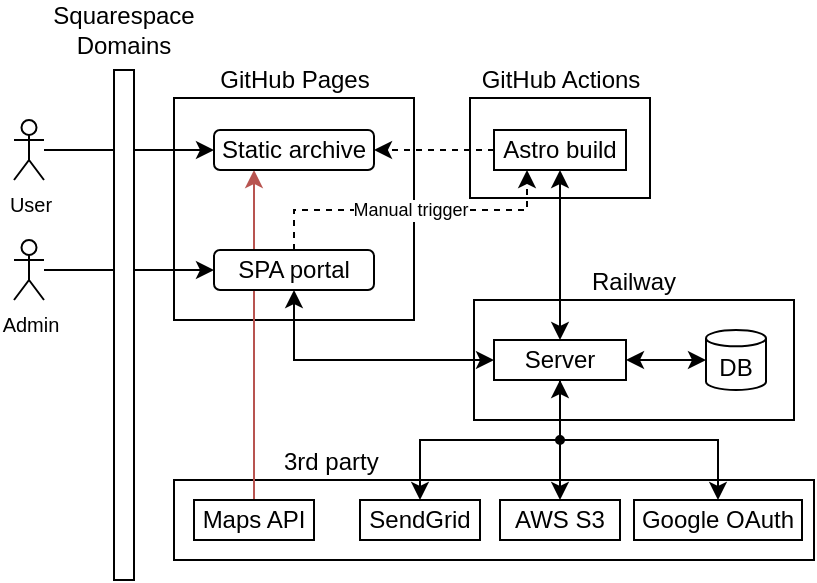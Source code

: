 <mxfile version="27.1.4">
  <diagram name="Page-1" id="-6wxAB3YJiMIXl8_KeTQ">
    <mxGraphModel dx="689" dy="368" grid="1" gridSize="10" guides="1" tooltips="1" connect="1" arrows="1" fold="1" page="1" pageScale="1" pageWidth="827" pageHeight="1169" math="0" shadow="0">
      <root>
        <mxCell id="0" />
        <mxCell id="1" parent="0" />
        <mxCell id="P57heRVRvNYTLODIQCyF-33" value="" style="rounded=0;whiteSpace=wrap;html=1;" vertex="1" parent="1">
          <mxGeometry x="328" y="79" width="90" height="50" as="geometry" />
        </mxCell>
        <mxCell id="P57heRVRvNYTLODIQCyF-26" value="" style="rounded=0;whiteSpace=wrap;html=1;" vertex="1" parent="1">
          <mxGeometry x="180" y="270" width="320" height="40" as="geometry" />
        </mxCell>
        <mxCell id="P57heRVRvNYTLODIQCyF-20" value="" style="rounded=0;whiteSpace=wrap;html=1;" vertex="1" parent="1">
          <mxGeometry x="330" y="180" width="160" height="60" as="geometry" />
        </mxCell>
        <mxCell id="P57heRVRvNYTLODIQCyF-12" value="" style="rounded=0;whiteSpace=wrap;html=1;" vertex="1" parent="1">
          <mxGeometry x="180" y="79" width="120" height="111" as="geometry" />
        </mxCell>
        <mxCell id="P57heRVRvNYTLODIQCyF-37" style="edgeStyle=orthogonalEdgeStyle;rounded=0;orthogonalLoop=1;jettySize=auto;html=1;exitX=0.25;exitY=1;exitDx=0;exitDy=0;entryX=0.5;entryY=0;entryDx=0;entryDy=0;startArrow=classic;startFill=1;endArrow=none;fillColor=#f8cecc;strokeColor=#b85450;" edge="1" parent="1" source="P57heRVRvNYTLODIQCyF-1" target="P57heRVRvNYTLODIQCyF-36">
          <mxGeometry relative="1" as="geometry">
            <Array as="points">
              <mxPoint x="220" y="200" />
              <mxPoint x="220" y="200" />
            </Array>
          </mxGeometry>
        </mxCell>
        <mxCell id="P57heRVRvNYTLODIQCyF-1" value="Static archive" style="rounded=1;whiteSpace=wrap;html=1;" vertex="1" parent="1">
          <mxGeometry x="200" y="95" width="80" height="20" as="geometry" />
        </mxCell>
        <mxCell id="P57heRVRvNYTLODIQCyF-4" style="edgeStyle=orthogonalEdgeStyle;rounded=0;orthogonalLoop=1;jettySize=auto;html=1;entryX=0;entryY=0.5;entryDx=0;entryDy=0;" edge="1" parent="1" source="P57heRVRvNYTLODIQCyF-3" target="P57heRVRvNYTLODIQCyF-1">
          <mxGeometry relative="1" as="geometry" />
        </mxCell>
        <mxCell id="P57heRVRvNYTLODIQCyF-3" value="User" style="shape=umlActor;verticalLabelPosition=bottom;verticalAlign=top;html=1;outlineConnect=0;fontSize=10;" vertex="1" parent="1">
          <mxGeometry x="100" y="90" width="15" height="30" as="geometry" />
        </mxCell>
        <mxCell id="P57heRVRvNYTLODIQCyF-7" style="edgeStyle=orthogonalEdgeStyle;rounded=0;orthogonalLoop=1;jettySize=auto;html=1;entryX=1;entryY=0.5;entryDx=0;entryDy=0;dashed=1;" edge="1" parent="1" source="P57heRVRvNYTLODIQCyF-6" target="P57heRVRvNYTLODIQCyF-1">
          <mxGeometry relative="1" as="geometry" />
        </mxCell>
        <mxCell id="P57heRVRvNYTLODIQCyF-6" value="Astro build" style="rounded=0;whiteSpace=wrap;html=1;" vertex="1" parent="1">
          <mxGeometry x="340" y="95" width="66" height="20" as="geometry" />
        </mxCell>
        <mxCell id="P57heRVRvNYTLODIQCyF-10" value="Squarespace&lt;div&gt;Domains&lt;/div&gt;" style="text;html=1;align=center;verticalAlign=middle;whiteSpace=wrap;rounded=0;" vertex="1" parent="1">
          <mxGeometry x="115" y="30" width="80" height="30" as="geometry" />
        </mxCell>
        <mxCell id="P57heRVRvNYTLODIQCyF-14" style="edgeStyle=orthogonalEdgeStyle;rounded=0;orthogonalLoop=1;jettySize=auto;html=1;entryX=0;entryY=0.5;entryDx=0;entryDy=0;" edge="1" parent="1" source="P57heRVRvNYTLODIQCyF-11" target="P57heRVRvNYTLODIQCyF-13">
          <mxGeometry relative="1" as="geometry" />
        </mxCell>
        <mxCell id="P57heRVRvNYTLODIQCyF-11" value="Admin" style="shape=umlActor;verticalLabelPosition=bottom;verticalAlign=top;html=1;outlineConnect=0;fontSize=10;" vertex="1" parent="1">
          <mxGeometry x="100" y="150" width="15" height="30" as="geometry" />
        </mxCell>
        <mxCell id="P57heRVRvNYTLODIQCyF-16" style="edgeStyle=orthogonalEdgeStyle;rounded=0;orthogonalLoop=1;jettySize=auto;html=1;exitX=0.5;exitY=0;exitDx=0;exitDy=0;entryX=0.25;entryY=1;entryDx=0;entryDy=0;dashed=1;" edge="1" parent="1" source="P57heRVRvNYTLODIQCyF-13" target="P57heRVRvNYTLODIQCyF-6">
          <mxGeometry relative="1" as="geometry" />
        </mxCell>
        <mxCell id="P57heRVRvNYTLODIQCyF-17" value="Manual trigger" style="edgeLabel;html=1;align=center;verticalAlign=middle;resizable=0;points=[];fontSize=9;" vertex="1" connectable="0" parent="P57heRVRvNYTLODIQCyF-16">
          <mxGeometry x="-0.008" relative="1" as="geometry">
            <mxPoint as="offset" />
          </mxGeometry>
        </mxCell>
        <mxCell id="P57heRVRvNYTLODIQCyF-13" value="SPA portal" style="rounded=1;whiteSpace=wrap;html=1;" vertex="1" parent="1">
          <mxGeometry x="200" y="155" width="80" height="20" as="geometry" />
        </mxCell>
        <mxCell id="P57heRVRvNYTLODIQCyF-15" value="GitHub Pages" style="text;html=1;align=center;verticalAlign=middle;whiteSpace=wrap;rounded=0;" vertex="1" parent="1">
          <mxGeometry x="201" y="60" width="79" height="19" as="geometry" />
        </mxCell>
        <mxCell id="P57heRVRvNYTLODIQCyF-9" value="" style="rounded=0;whiteSpace=wrap;html=1;" vertex="1" parent="1">
          <mxGeometry x="150" y="65" width="10" height="255" as="geometry" />
        </mxCell>
        <mxCell id="P57heRVRvNYTLODIQCyF-22" style="edgeStyle=orthogonalEdgeStyle;rounded=0;orthogonalLoop=1;jettySize=auto;html=1;exitX=1;exitY=0.5;exitDx=0;exitDy=0;startArrow=classic;startFill=1;" edge="1" parent="1" source="P57heRVRvNYTLODIQCyF-19" target="P57heRVRvNYTLODIQCyF-21">
          <mxGeometry relative="1" as="geometry" />
        </mxCell>
        <mxCell id="P57heRVRvNYTLODIQCyF-24" style="edgeStyle=orthogonalEdgeStyle;rounded=0;orthogonalLoop=1;jettySize=auto;html=1;entryX=0.5;entryY=1;entryDx=0;entryDy=0;startArrow=classic;startFill=1;" edge="1" parent="1" source="P57heRVRvNYTLODIQCyF-19" target="P57heRVRvNYTLODIQCyF-6">
          <mxGeometry relative="1" as="geometry" />
        </mxCell>
        <mxCell id="P57heRVRvNYTLODIQCyF-25" style="edgeStyle=orthogonalEdgeStyle;rounded=0;orthogonalLoop=1;jettySize=auto;html=1;entryX=0.5;entryY=1;entryDx=0;entryDy=0;startArrow=classic;startFill=1;" edge="1" parent="1" source="P57heRVRvNYTLODIQCyF-19" target="P57heRVRvNYTLODIQCyF-13">
          <mxGeometry relative="1" as="geometry" />
        </mxCell>
        <mxCell id="P57heRVRvNYTLODIQCyF-30" style="edgeStyle=orthogonalEdgeStyle;rounded=0;orthogonalLoop=1;jettySize=auto;html=1;entryX=0.5;entryY=0;entryDx=0;entryDy=0;startArrow=classic;startFill=1;" edge="1" parent="1" source="P57heRVRvNYTLODIQCyF-19" target="P57heRVRvNYTLODIQCyF-28">
          <mxGeometry relative="1" as="geometry">
            <Array as="points">
              <mxPoint x="373" y="250" />
              <mxPoint x="303" y="250" />
            </Array>
          </mxGeometry>
        </mxCell>
        <mxCell id="P57heRVRvNYTLODIQCyF-31" style="edgeStyle=orthogonalEdgeStyle;rounded=0;orthogonalLoop=1;jettySize=auto;html=1;exitX=0.5;exitY=1;exitDx=0;exitDy=0;entryX=0.5;entryY=0;entryDx=0;entryDy=0;" edge="1" parent="1" source="P57heRVRvNYTLODIQCyF-19" target="P57heRVRvNYTLODIQCyF-29">
          <mxGeometry relative="1" as="geometry" />
        </mxCell>
        <mxCell id="P57heRVRvNYTLODIQCyF-45" style="edgeStyle=orthogonalEdgeStyle;rounded=0;orthogonalLoop=1;jettySize=auto;html=1;exitX=0.5;exitY=1;exitDx=0;exitDy=0;entryX=0.5;entryY=0;entryDx=0;entryDy=0;" edge="1" parent="1" source="P57heRVRvNYTLODIQCyF-19" target="P57heRVRvNYTLODIQCyF-44">
          <mxGeometry relative="1" as="geometry" />
        </mxCell>
        <mxCell id="P57heRVRvNYTLODIQCyF-19" value="Server" style="rounded=0;whiteSpace=wrap;html=1;" vertex="1" parent="1">
          <mxGeometry x="340" y="200" width="66" height="20" as="geometry" />
        </mxCell>
        <mxCell id="P57heRVRvNYTLODIQCyF-21" value="DB" style="shape=cylinder3;whiteSpace=wrap;html=1;boundedLbl=1;backgroundOutline=1;size=4.093;" vertex="1" parent="1">
          <mxGeometry x="446" y="195" width="30" height="30" as="geometry" />
        </mxCell>
        <mxCell id="P57heRVRvNYTLODIQCyF-23" value="Railway" style="text;html=1;align=center;verticalAlign=middle;whiteSpace=wrap;rounded=0;" vertex="1" parent="1">
          <mxGeometry x="370" y="161" width="80" height="19" as="geometry" />
        </mxCell>
        <mxCell id="P57heRVRvNYTLODIQCyF-27" value="3rd party" style="text;html=1;align=left;verticalAlign=middle;whiteSpace=wrap;rounded=0;" vertex="1" parent="1">
          <mxGeometry x="233" y="251" width="100" height="19" as="geometry" />
        </mxCell>
        <mxCell id="P57heRVRvNYTLODIQCyF-28" value="SendGrid" style="rounded=0;whiteSpace=wrap;html=1;" vertex="1" parent="1">
          <mxGeometry x="273" y="280" width="60" height="20" as="geometry" />
        </mxCell>
        <mxCell id="P57heRVRvNYTLODIQCyF-29" value="AWS S3" style="rounded=0;whiteSpace=wrap;html=1;" vertex="1" parent="1">
          <mxGeometry x="343" y="280" width="60" height="20" as="geometry" />
        </mxCell>
        <mxCell id="P57heRVRvNYTLODIQCyF-34" value="GitHub Actions" style="text;html=1;align=center;verticalAlign=middle;whiteSpace=wrap;rounded=0;" vertex="1" parent="1">
          <mxGeometry x="329.75" y="60" width="86.5" height="19" as="geometry" />
        </mxCell>
        <mxCell id="P57heRVRvNYTLODIQCyF-36" value="Maps API" style="rounded=0;whiteSpace=wrap;html=1;" vertex="1" parent="1">
          <mxGeometry x="190" y="280" width="60" height="20" as="geometry" />
        </mxCell>
        <mxCell id="P57heRVRvNYTLODIQCyF-38" value="" style="ellipse;whiteSpace=wrap;html=1;aspect=fixed;fillColor=#000000;" vertex="1" parent="1">
          <mxGeometry x="371" y="248" width="4" height="4" as="geometry" />
        </mxCell>
        <mxCell id="P57heRVRvNYTLODIQCyF-44" value="Google OAuth" style="rounded=0;whiteSpace=wrap;html=1;" vertex="1" parent="1">
          <mxGeometry x="410" y="280" width="84" height="20" as="geometry" />
        </mxCell>
      </root>
    </mxGraphModel>
  </diagram>
</mxfile>
